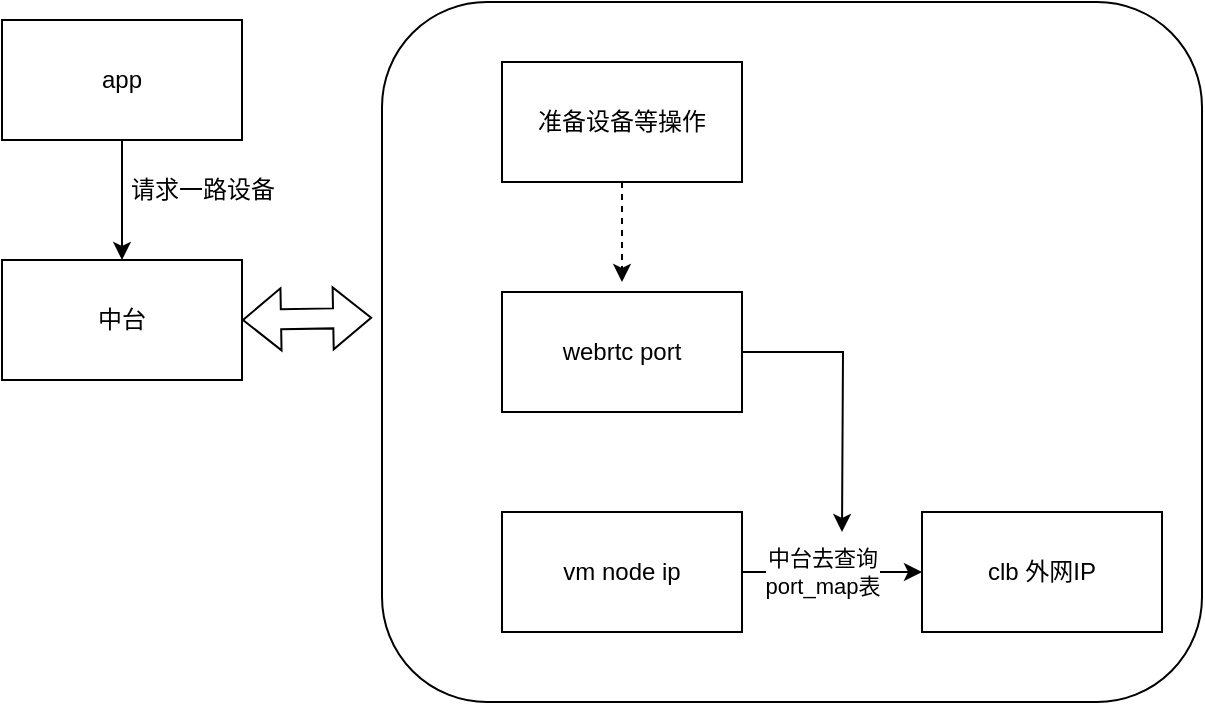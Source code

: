 <mxfile version="21.3.5" type="github" pages="3">
  <diagram name="第 1 页" id="GvSDNNuX9xr9GWxz49e9">
    <mxGraphModel dx="2060" dy="823" grid="1" gridSize="10" guides="1" tooltips="1" connect="1" arrows="1" fold="1" page="1" pageScale="1" pageWidth="827" pageHeight="1169" math="0" shadow="0">
      <root>
        <mxCell id="0" />
        <mxCell id="1" parent="0" />
        <mxCell id="ZDkZZpa1fF7x50sbAL90-14" value="" style="rounded=1;whiteSpace=wrap;html=1;" vertex="1" parent="1">
          <mxGeometry x="-550" y="10" width="410" height="350" as="geometry" />
        </mxCell>
        <mxCell id="ZDkZZpa1fF7x50sbAL90-9" value="" style="edgeStyle=orthogonalEdgeStyle;rounded=0;orthogonalLoop=1;jettySize=auto;html=1;" edge="1" parent="1" source="ZDkZZpa1fF7x50sbAL90-1" target="ZDkZZpa1fF7x50sbAL90-8">
          <mxGeometry relative="1" as="geometry" />
        </mxCell>
        <mxCell id="ZDkZZpa1fF7x50sbAL90-1" value="app" style="rounded=0;whiteSpace=wrap;html=1;" vertex="1" parent="1">
          <mxGeometry x="-740" y="19" width="120" height="60" as="geometry" />
        </mxCell>
        <mxCell id="ZDkZZpa1fF7x50sbAL90-4" style="edgeStyle=orthogonalEdgeStyle;rounded=0;orthogonalLoop=1;jettySize=auto;html=1;entryX=0;entryY=0.5;entryDx=0;entryDy=0;" edge="1" parent="1" source="ZDkZZpa1fF7x50sbAL90-2" target="ZDkZZpa1fF7x50sbAL90-3">
          <mxGeometry relative="1" as="geometry" />
        </mxCell>
        <mxCell id="ZDkZZpa1fF7x50sbAL90-5" value="中台去查询&lt;br&gt;port_map表" style="edgeLabel;html=1;align=center;verticalAlign=middle;resizable=0;points=[];" vertex="1" connectable="0" parent="ZDkZZpa1fF7x50sbAL90-4">
          <mxGeometry x="-0.222" y="1" relative="1" as="geometry">
            <mxPoint x="5" y="1" as="offset" />
          </mxGeometry>
        </mxCell>
        <mxCell id="ZDkZZpa1fF7x50sbAL90-2" value="vm node ip" style="rounded=0;whiteSpace=wrap;html=1;" vertex="1" parent="1">
          <mxGeometry x="-490" y="265" width="120" height="60" as="geometry" />
        </mxCell>
        <mxCell id="ZDkZZpa1fF7x50sbAL90-3" value="clb 外网IP" style="rounded=0;whiteSpace=wrap;html=1;" vertex="1" parent="1">
          <mxGeometry x="-280" y="265" width="120" height="60" as="geometry" />
        </mxCell>
        <mxCell id="ZDkZZpa1fF7x50sbAL90-7" style="edgeStyle=orthogonalEdgeStyle;rounded=0;orthogonalLoop=1;jettySize=auto;html=1;" edge="1" parent="1" source="ZDkZZpa1fF7x50sbAL90-6">
          <mxGeometry relative="1" as="geometry">
            <mxPoint x="-320" y="275" as="targetPoint" />
          </mxGeometry>
        </mxCell>
        <mxCell id="ZDkZZpa1fF7x50sbAL90-6" value="webrtc port" style="rounded=0;whiteSpace=wrap;html=1;" vertex="1" parent="1">
          <mxGeometry x="-490" y="155" width="120" height="60" as="geometry" />
        </mxCell>
        <mxCell id="ZDkZZpa1fF7x50sbAL90-8" value="中台" style="rounded=0;whiteSpace=wrap;html=1;" vertex="1" parent="1">
          <mxGeometry x="-740" y="139" width="120" height="60" as="geometry" />
        </mxCell>
        <mxCell id="ZDkZZpa1fF7x50sbAL90-10" value="请求一路设备" style="text;html=1;align=center;verticalAlign=middle;resizable=0;points=[];autosize=1;strokeColor=none;fillColor=none;" vertex="1" parent="1">
          <mxGeometry x="-690" y="89" width="100" height="30" as="geometry" />
        </mxCell>
        <mxCell id="ZDkZZpa1fF7x50sbAL90-12" style="edgeStyle=orthogonalEdgeStyle;rounded=0;orthogonalLoop=1;jettySize=auto;html=1;dashed=1;" edge="1" parent="1" source="ZDkZZpa1fF7x50sbAL90-11">
          <mxGeometry relative="1" as="geometry">
            <mxPoint x="-430" y="150" as="targetPoint" />
          </mxGeometry>
        </mxCell>
        <mxCell id="ZDkZZpa1fF7x50sbAL90-11" value="准备设备等操作" style="rounded=0;whiteSpace=wrap;html=1;" vertex="1" parent="1">
          <mxGeometry x="-490" y="40" width="120" height="60" as="geometry" />
        </mxCell>
        <mxCell id="ZDkZZpa1fF7x50sbAL90-17" value="" style="shape=flexArrow;endArrow=classic;startArrow=classic;html=1;rounded=0;entryX=-0.012;entryY=0.451;entryDx=0;entryDy=0;entryPerimeter=0;exitX=1;exitY=0.5;exitDx=0;exitDy=0;" edge="1" parent="1" source="ZDkZZpa1fF7x50sbAL90-8" target="ZDkZZpa1fF7x50sbAL90-14">
          <mxGeometry width="100" height="100" relative="1" as="geometry">
            <mxPoint x="-700" y="379" as="sourcePoint" />
            <mxPoint x="-600" y="279" as="targetPoint" />
          </mxGeometry>
        </mxCell>
      </root>
    </mxGraphModel>
  </diagram>
  <diagram id="nwZRCdl27sKwzq_vBjRE" name="第 2 页">
    <mxGraphModel dx="1233" dy="766" grid="1" gridSize="10" guides="1" tooltips="1" connect="1" arrows="1" fold="1" page="1" pageScale="1" pageWidth="827" pageHeight="1169" math="0" shadow="0">
      <root>
        <mxCell id="0" />
        <mxCell id="1" parent="0" />
        <mxCell id="G0klkzphQK-jvvuxHGZd-50" value="kernel" style="rounded=0;whiteSpace=wrap;html=1;align=left;verticalAlign=top;fillColor=#dae8fc;strokeColor=#6c8ebf;" vertex="1" parent="1">
          <mxGeometry x="760" y="230" width="214" height="190" as="geometry" />
        </mxCell>
        <mxCell id="G0klkzphQK-jvvuxHGZd-7" value="Kernel" style="rounded=0;whiteSpace=wrap;html=1;align=left;verticalAlign=middle;fillColor=#dae8fc;strokeColor=#6c8ebf;" vertex="1" parent="1">
          <mxGeometry x="10" y="250" width="210" height="170" as="geometry" />
        </mxCell>
        <mxCell id="G0klkzphQK-jvvuxHGZd-3" value="Qemu" style="rounded=0;whiteSpace=wrap;html=1;align=left;verticalAlign=middle;fillColor=#fff2cc;strokeColor=#d6b656;" vertex="1" parent="1">
          <mxGeometry x="40" y="190" width="150" height="80" as="geometry" />
        </mxCell>
        <mxCell id="O4jMVc4SnExAA5DdxaGG-5" value="Guest" style="rounded=0;whiteSpace=wrap;html=1;align=left;verticalAlign=middle;fillColor=#d5e8d4;strokeColor=#82b366;" vertex="1" parent="1">
          <mxGeometry x="40" y="110" width="150" height="80" as="geometry" />
        </mxCell>
        <mxCell id="G0klkzphQK-jvvuxHGZd-1" value="virtio front end" style="rounded=0;whiteSpace=wrap;html=1;fillColor=#f8cecc;strokeColor=#b85450;" vertex="1" parent="1">
          <mxGeometry x="70" y="160" width="120" height="30" as="geometry" />
        </mxCell>
        <mxCell id="G0klkzphQK-jvvuxHGZd-2" value="virtio back end" style="rounded=0;whiteSpace=wrap;html=1;fillColor=#e1d5e7;strokeColor=#9673a6;" vertex="1" parent="1">
          <mxGeometry x="70" y="190" width="120" height="30" as="geometry" />
        </mxCell>
        <mxCell id="G0klkzphQK-jvvuxHGZd-4" value="TAP" style="rounded=0;whiteSpace=wrap;html=1;fillColor=#60a917;strokeColor=#2D7600;fontColor=#ffffff;" vertex="1" parent="1">
          <mxGeometry x="90" y="260" width="80" height="35" as="geometry" />
        </mxCell>
        <mxCell id="G0klkzphQK-jvvuxHGZd-5" value="bridge" style="rounded=0;whiteSpace=wrap;html=1;fillColor=#60a917;strokeColor=#2D7600;fontColor=#ffffff;" vertex="1" parent="1">
          <mxGeometry x="90" y="330" width="80" height="35" as="geometry" />
        </mxCell>
        <mxCell id="G0klkzphQK-jvvuxHGZd-6" value="pNic" style="rounded=0;whiteSpace=wrap;html=1;fillColor=#6baad8;strokeColor=#006EAF;fontColor=#ffffff;" vertex="1" parent="1">
          <mxGeometry x="90" y="400" width="80" height="35" as="geometry" />
        </mxCell>
        <mxCell id="G0klkzphQK-jvvuxHGZd-9" value="Virtio" style="text;html=1;strokeColor=none;fillColor=none;align=center;verticalAlign=middle;whiteSpace=wrap;rounded=0;" vertex="1" parent="1">
          <mxGeometry x="80" y="80" width="60" height="30" as="geometry" />
        </mxCell>
        <mxCell id="G0klkzphQK-jvvuxHGZd-10" value="Kernel" style="rounded=0;whiteSpace=wrap;html=1;align=left;verticalAlign=middle;fillColor=#dae8fc;strokeColor=#6c8ebf;" vertex="1" parent="1">
          <mxGeometry x="260" y="250" width="210" height="170" as="geometry" />
        </mxCell>
        <mxCell id="G0klkzphQK-jvvuxHGZd-11" value="Qemu" style="rounded=0;whiteSpace=wrap;html=1;align=left;verticalAlign=middle;fillColor=#fff2cc;strokeColor=#d6b656;" vertex="1" parent="1">
          <mxGeometry x="290" y="190" width="150" height="70" as="geometry" />
        </mxCell>
        <mxCell id="G0klkzphQK-jvvuxHGZd-12" value="Guest" style="rounded=0;whiteSpace=wrap;html=1;align=left;verticalAlign=middle;fillColor=#d5e8d4;strokeColor=#82b366;" vertex="1" parent="1">
          <mxGeometry x="290" y="110" width="150" height="80" as="geometry" />
        </mxCell>
        <mxCell id="G0klkzphQK-jvvuxHGZd-14" value="DMA" style="rounded=0;whiteSpace=wrap;html=1;fillColor=#e1d5e7;strokeColor=#9673a6;" vertex="1" parent="1">
          <mxGeometry x="356" y="207" width="70" height="30" as="geometry" />
        </mxCell>
        <mxCell id="G0klkzphQK-jvvuxHGZd-16" value="vhost-net" style="rounded=0;whiteSpace=wrap;html=1;fillColor=#60a917;strokeColor=#2D7600;fontColor=#ffffff;" vertex="1" parent="1">
          <mxGeometry x="350" y="295" width="80" height="35" as="geometry" />
        </mxCell>
        <mxCell id="G0klkzphQK-jvvuxHGZd-17" value="TAP" style="rounded=0;whiteSpace=wrap;html=1;fillColor=#60a917;strokeColor=#2D7600;fontColor=#ffffff;" vertex="1" parent="1">
          <mxGeometry x="350" y="340" width="80" height="35" as="geometry" />
        </mxCell>
        <mxCell id="G0klkzphQK-jvvuxHGZd-18" value="Vhost-net" style="text;html=1;strokeColor=none;fillColor=none;align=center;verticalAlign=middle;whiteSpace=wrap;rounded=0;" vertex="1" parent="1">
          <mxGeometry x="330" y="80" width="60" height="30" as="geometry" />
        </mxCell>
        <mxCell id="G0klkzphQK-jvvuxHGZd-19" value="virtio front end" style="rounded=0;whiteSpace=wrap;html=1;fillColor=#f8cecc;strokeColor=#b85450;" vertex="1" parent="1">
          <mxGeometry x="320" y="160" width="120" height="30" as="geometry" />
        </mxCell>
        <mxCell id="G0klkzphQK-jvvuxHGZd-20" value="bridge" style="rounded=0;whiteSpace=wrap;html=1;fillColor=#60a917;strokeColor=#2D7600;fontColor=#ffffff;" vertex="1" parent="1">
          <mxGeometry x="270" y="350" width="70" height="30" as="geometry" />
        </mxCell>
        <mxCell id="G0klkzphQK-jvvuxHGZd-21" value="pNic" style="rounded=0;whiteSpace=wrap;html=1;fillColor=#6baad8;strokeColor=#006EAF;fontColor=#ffffff;" vertex="1" parent="1">
          <mxGeometry x="267" y="400" width="80" height="35" as="geometry" />
        </mxCell>
        <mxCell id="G0klkzphQK-jvvuxHGZd-22" value="" style="endArrow=none;html=1;rounded=0;entryX=0.5;entryY=1;entryDx=0;entryDy=0;exitX=0.5;exitY=0;exitDx=0;exitDy=0;" edge="1" parent="1" source="G0klkzphQK-jvvuxHGZd-4" target="G0klkzphQK-jvvuxHGZd-2">
          <mxGeometry width="50" height="50" relative="1" as="geometry">
            <mxPoint x="-130" y="230" as="sourcePoint" />
            <mxPoint x="-80" y="180" as="targetPoint" />
          </mxGeometry>
        </mxCell>
        <mxCell id="G0klkzphQK-jvvuxHGZd-23" value="" style="endArrow=none;html=1;rounded=0;entryX=0.5;entryY=1;entryDx=0;entryDy=0;" edge="1" parent="1" source="G0klkzphQK-jvvuxHGZd-5" target="G0klkzphQK-jvvuxHGZd-4">
          <mxGeometry width="50" height="50" relative="1" as="geometry">
            <mxPoint x="260" y="190" as="sourcePoint" />
            <mxPoint x="310" y="140" as="targetPoint" />
          </mxGeometry>
        </mxCell>
        <mxCell id="G0klkzphQK-jvvuxHGZd-24" value="" style="endArrow=none;html=1;rounded=0;entryX=0.5;entryY=1;entryDx=0;entryDy=0;" edge="1" parent="1" source="G0klkzphQK-jvvuxHGZd-6" target="G0klkzphQK-jvvuxHGZd-5">
          <mxGeometry width="50" height="50" relative="1" as="geometry">
            <mxPoint x="-60" y="410" as="sourcePoint" />
            <mxPoint x="-10" y="360" as="targetPoint" />
          </mxGeometry>
        </mxCell>
        <mxCell id="G0klkzphQK-jvvuxHGZd-25" value="" style="endArrow=none;html=1;rounded=0;entryX=0.6;entryY=1;entryDx=0;entryDy=0;entryPerimeter=0;" edge="1" parent="1" source="G0klkzphQK-jvvuxHGZd-14" target="G0klkzphQK-jvvuxHGZd-19">
          <mxGeometry width="50" height="50" relative="1" as="geometry">
            <mxPoint x="350" y="240" as="sourcePoint" />
            <mxPoint x="400" y="190" as="targetPoint" />
          </mxGeometry>
        </mxCell>
        <mxCell id="G0klkzphQK-jvvuxHGZd-26" value="" style="endArrow=none;html=1;rounded=0;entryX=0.5;entryY=1;entryDx=0;entryDy=0;" edge="1" parent="1" source="G0klkzphQK-jvvuxHGZd-16" target="G0klkzphQK-jvvuxHGZd-14">
          <mxGeometry width="50" height="50" relative="1" as="geometry">
            <mxPoint x="540" y="230" as="sourcePoint" />
            <mxPoint x="590" y="180" as="targetPoint" />
          </mxGeometry>
        </mxCell>
        <mxCell id="G0klkzphQK-jvvuxHGZd-15" value="Virt-queue" style="rounded=0;whiteSpace=wrap;html=1;fillColor=#fff2cc;strokeColor=#d6b656;" vertex="1" parent="1">
          <mxGeometry x="374" y="270" width="80" height="15" as="geometry" />
        </mxCell>
        <mxCell id="G0klkzphQK-jvvuxHGZd-27" value="" style="endArrow=none;html=1;rounded=0;entryX=0.5;entryY=1;entryDx=0;entryDy=0;exitX=0.5;exitY=0;exitDx=0;exitDy=0;" edge="1" parent="1" source="G0klkzphQK-jvvuxHGZd-17" target="G0klkzphQK-jvvuxHGZd-16">
          <mxGeometry width="50" height="50" relative="1" as="geometry">
            <mxPoint x="250" y="420" as="sourcePoint" />
            <mxPoint x="300" y="370" as="targetPoint" />
          </mxGeometry>
        </mxCell>
        <mxCell id="G0klkzphQK-jvvuxHGZd-28" value="" style="endArrow=none;html=1;rounded=0;entryX=0;entryY=0.5;entryDx=0;entryDy=0;exitX=1;exitY=0.25;exitDx=0;exitDy=0;" edge="1" parent="1" source="G0klkzphQK-jvvuxHGZd-20" target="G0klkzphQK-jvvuxHGZd-17">
          <mxGeometry width="50" height="50" relative="1" as="geometry">
            <mxPoint x="390" y="520" as="sourcePoint" />
            <mxPoint x="440" y="470" as="targetPoint" />
          </mxGeometry>
        </mxCell>
        <mxCell id="G0klkzphQK-jvvuxHGZd-29" value="" style="endArrow=none;html=1;rounded=0;exitX=0.5;exitY=0;exitDx=0;exitDy=0;" edge="1" parent="1" source="G0klkzphQK-jvvuxHGZd-21" target="G0klkzphQK-jvvuxHGZd-20">
          <mxGeometry width="50" height="50" relative="1" as="geometry">
            <mxPoint x="310" y="400" as="sourcePoint" />
            <mxPoint x="400" y="530" as="targetPoint" />
          </mxGeometry>
        </mxCell>
        <mxCell id="G0klkzphQK-jvvuxHGZd-30" value="Guest" style="rounded=0;whiteSpace=wrap;html=1;fillColor=#d5e8d4;strokeColor=#82b366;" vertex="1" parent="1">
          <mxGeometry x="536" y="110" width="90" height="60" as="geometry" />
        </mxCell>
        <mxCell id="G0klkzphQK-jvvuxHGZd-31" value="Guest" style="rounded=0;whiteSpace=wrap;html=1;fillColor=#d5e8d4;strokeColor=#82b366;" vertex="1" parent="1">
          <mxGeometry x="626" y="110" width="90" height="60" as="geometry" />
        </mxCell>
        <mxCell id="G0klkzphQK-jvvuxHGZd-32" value="Qemu" style="rounded=0;whiteSpace=wrap;html=1;fillColor=#fff2cc;strokeColor=#d6b656;" vertex="1" parent="1">
          <mxGeometry x="536" y="170" width="90" height="60" as="geometry" />
        </mxCell>
        <mxCell id="G0klkzphQK-jvvuxHGZd-33" value="Qemu" style="rounded=0;whiteSpace=wrap;html=1;fillColor=#fff2cc;strokeColor=#d6b656;" vertex="1" parent="1">
          <mxGeometry x="626" y="170" width="90" height="60" as="geometry" />
        </mxCell>
        <mxCell id="G0klkzphQK-jvvuxHGZd-34" value="kernel" style="rounded=0;whiteSpace=wrap;html=1;align=left;verticalAlign=top;fillColor=#dae8fc;strokeColor=#6c8ebf;" vertex="1" parent="1">
          <mxGeometry x="502" y="230" width="214" height="190" as="geometry" />
        </mxCell>
        <mxCell id="G0klkzphQK-jvvuxHGZd-35" value="I/O MMU" style="rounded=0;whiteSpace=wrap;html=1;fillColor=#fff2cc;strokeColor=#d6b656;" vertex="1" parent="1">
          <mxGeometry x="570" y="285" width="120" height="60" as="geometry" />
        </mxCell>
        <mxCell id="G0klkzphQK-jvvuxHGZd-36" value="pNic" style="rounded=0;whiteSpace=wrap;html=1;fillColor=#6baad8;strokeColor=#006EAF;fontColor=#ffffff;" vertex="1" parent="1">
          <mxGeometry x="546" y="400" width="80" height="35" as="geometry" />
        </mxCell>
        <mxCell id="G0klkzphQK-jvvuxHGZd-37" value="pNic" style="rounded=0;whiteSpace=wrap;html=1;fillColor=#6baad8;strokeColor=#006EAF;fontColor=#ffffff;" vertex="1" parent="1">
          <mxGeometry x="631" y="400" width="80" height="35" as="geometry" />
        </mxCell>
        <mxCell id="G0klkzphQK-jvvuxHGZd-38" value="" style="endArrow=classic;startArrow=classic;html=1;rounded=0;entryX=0.5;entryY=1;entryDx=0;entryDy=0;exitX=0.167;exitY=0.033;exitDx=0;exitDy=0;exitPerimeter=0;dashed=1;" edge="1" parent="1" source="G0klkzphQK-jvvuxHGZd-35" target="G0klkzphQK-jvvuxHGZd-39">
          <mxGeometry width="50" height="50" relative="1" as="geometry">
            <mxPoint x="360" y="650" as="sourcePoint" />
            <mxPoint x="460" y="620" as="targetPoint" />
          </mxGeometry>
        </mxCell>
        <mxCell id="G0klkzphQK-jvvuxHGZd-39" value="vNic" style="rounded=0;whiteSpace=wrap;html=1;fillColor=#60a917;strokeColor=#2D7600;fontColor=#ffffff;" vertex="1" parent="1">
          <mxGeometry x="561" y="150" width="59" height="30" as="geometry" />
        </mxCell>
        <mxCell id="G0klkzphQK-jvvuxHGZd-40" value="vNic" style="rounded=0;whiteSpace=wrap;html=1;fillColor=#60a917;strokeColor=#2D7600;fontColor=#ffffff;" vertex="1" parent="1">
          <mxGeometry x="650" y="150" width="59" height="30" as="geometry" />
        </mxCell>
        <mxCell id="G0klkzphQK-jvvuxHGZd-41" value="" style="endArrow=classic;startArrow=classic;html=1;rounded=0;entryX=0.5;entryY=1;entryDx=0;entryDy=0;exitX=0.167;exitY=0.033;exitDx=0;exitDy=0;exitPerimeter=0;dashed=1;" edge="1" parent="1">
          <mxGeometry width="50" height="50" relative="1" as="geometry">
            <mxPoint x="670.5" y="287" as="sourcePoint" />
            <mxPoint x="671.5" y="180" as="targetPoint" />
          </mxGeometry>
        </mxCell>
        <mxCell id="G0klkzphQK-jvvuxHGZd-42" value="" style="endArrow=none;html=1;rounded=0;exitX=0.5;exitY=0;exitDx=0;exitDy=0;entryX=0.125;entryY=0.983;entryDx=0;entryDy=0;entryPerimeter=0;" edge="1" parent="1">
          <mxGeometry width="50" height="50" relative="1" as="geometry">
            <mxPoint x="589" y="400" as="sourcePoint" />
            <mxPoint x="588" y="343.98" as="targetPoint" />
          </mxGeometry>
        </mxCell>
        <mxCell id="G0klkzphQK-jvvuxHGZd-43" value="" style="endArrow=none;html=1;rounded=0;exitX=0.5;exitY=0;exitDx=0;exitDy=0;entryX=0.125;entryY=0.983;entryDx=0;entryDy=0;entryPerimeter=0;" edge="1" parent="1">
          <mxGeometry width="50" height="50" relative="1" as="geometry">
            <mxPoint x="671.5" y="400" as="sourcePoint" />
            <mxPoint x="670.5" y="344" as="targetPoint" />
          </mxGeometry>
        </mxCell>
        <mxCell id="G0klkzphQK-jvvuxHGZd-44" value="PCI Pass-through" style="text;html=1;strokeColor=none;fillColor=none;align=center;verticalAlign=middle;whiteSpace=wrap;rounded=0;" vertex="1" parent="1">
          <mxGeometry x="561" y="80" width="121" height="30" as="geometry" />
        </mxCell>
        <mxCell id="G0klkzphQK-jvvuxHGZd-46" value="Guest" style="rounded=0;whiteSpace=wrap;html=1;fillColor=#d5e8d4;strokeColor=#82b366;" vertex="1" parent="1">
          <mxGeometry x="794" y="110" width="90" height="60" as="geometry" />
        </mxCell>
        <mxCell id="G0klkzphQK-jvvuxHGZd-47" value="Guest" style="rounded=0;whiteSpace=wrap;html=1;fillColor=#d5e8d4;strokeColor=#82b366;" vertex="1" parent="1">
          <mxGeometry x="884" y="110" width="90" height="60" as="geometry" />
        </mxCell>
        <mxCell id="G0klkzphQK-jvvuxHGZd-48" value="Qemu" style="rounded=0;whiteSpace=wrap;html=1;fillColor=#fff2cc;strokeColor=#d6b656;" vertex="1" parent="1">
          <mxGeometry x="794" y="170" width="90" height="60" as="geometry" />
        </mxCell>
        <mxCell id="G0klkzphQK-jvvuxHGZd-49" value="Qemu" style="rounded=0;whiteSpace=wrap;html=1;fillColor=#fff2cc;strokeColor=#d6b656;" vertex="1" parent="1">
          <mxGeometry x="884" y="170" width="90" height="60" as="geometry" />
        </mxCell>
        <mxCell id="G0klkzphQK-jvvuxHGZd-68" value="Pnic" style="rounded=0;whiteSpace=wrap;html=1;align=left;horizontal=1;verticalAlign=top;fillColor=#6baad8;strokeColor=#006EAF;fontColor=#ffffff;" vertex="1" parent="1">
          <mxGeometry x="767" y="257.5" width="203" height="182.5" as="geometry" />
        </mxCell>
        <mxCell id="G0klkzphQK-jvvuxHGZd-52" value="VF" style="rounded=0;whiteSpace=wrap;html=1;fillColor=#60a917;strokeColor=#2D7600;fontColor=#ffffff;" vertex="1" parent="1">
          <mxGeometry x="802" y="285" width="80" height="35" as="geometry" />
        </mxCell>
        <mxCell id="G0klkzphQK-jvvuxHGZd-53" value="VF" style="rounded=0;whiteSpace=wrap;html=1;fillColor=#60a917;strokeColor=#2D7600;fontColor=#ffffff;" vertex="1" parent="1">
          <mxGeometry x="887" y="285" width="80" height="35" as="geometry" />
        </mxCell>
        <mxCell id="G0klkzphQK-jvvuxHGZd-54" value="" style="endArrow=classic;startArrow=classic;html=1;rounded=0;entryX=0.5;entryY=1;entryDx=0;entryDy=0;exitX=0.167;exitY=0.033;exitDx=0;exitDy=0;exitPerimeter=0;dashed=1;" edge="1" parent="1" target="G0klkzphQK-jvvuxHGZd-55">
          <mxGeometry width="50" height="50" relative="1" as="geometry">
            <mxPoint x="848.04" y="286.98" as="sourcePoint" />
            <mxPoint x="718" y="620" as="targetPoint" />
          </mxGeometry>
        </mxCell>
        <mxCell id="G0klkzphQK-jvvuxHGZd-55" value="vNic" style="rounded=0;whiteSpace=wrap;html=1;fillColor=#60a917;fontColor=#ffffff;strokeColor=#2D7600;" vertex="1" parent="1">
          <mxGeometry x="819" y="150" width="59" height="30" as="geometry" />
        </mxCell>
        <mxCell id="G0klkzphQK-jvvuxHGZd-56" value="vNic" style="rounded=0;whiteSpace=wrap;html=1;fillColor=#60a917;fontColor=#ffffff;strokeColor=#2D7600;" vertex="1" parent="1">
          <mxGeometry x="908" y="150" width="59" height="30" as="geometry" />
        </mxCell>
        <mxCell id="G0klkzphQK-jvvuxHGZd-57" value="" style="endArrow=classic;startArrow=classic;html=1;rounded=0;entryX=0.5;entryY=1;entryDx=0;entryDy=0;exitX=0.167;exitY=0.033;exitDx=0;exitDy=0;exitPerimeter=0;dashed=1;" edge="1" parent="1">
          <mxGeometry width="50" height="50" relative="1" as="geometry">
            <mxPoint x="928.5" y="287" as="sourcePoint" />
            <mxPoint x="929.5" y="180" as="targetPoint" />
          </mxGeometry>
        </mxCell>
        <mxCell id="G0klkzphQK-jvvuxHGZd-60" value="SR-IOV" style="text;html=1;strokeColor=none;fillColor=none;align=center;verticalAlign=middle;whiteSpace=wrap;rounded=0;" vertex="1" parent="1">
          <mxGeometry x="819" y="80" width="121" height="30" as="geometry" />
        </mxCell>
        <mxCell id="G0klkzphQK-jvvuxHGZd-61" value="" style="rounded=0;whiteSpace=wrap;html=1;fillColor=#60a917;fontColor=#ffffff;strokeColor=#2D7600;" vertex="1" parent="1">
          <mxGeometry x="855" y="400" width="80" height="35" as="geometry" />
        </mxCell>
        <mxCell id="G0klkzphQK-jvvuxHGZd-62" value="PF" style="rounded=0;whiteSpace=wrap;html=1;align=left;fillColor=#fff2cc;strokeColor=#d6b656;" vertex="1" parent="1">
          <mxGeometry x="801" y="317.5" width="168" height="62.5" as="geometry" />
        </mxCell>
        <mxCell id="G0klkzphQK-jvvuxHGZd-63" value="Bridge" style="rounded=0;whiteSpace=wrap;html=1;fillColor=#60a917;strokeColor=#2D7600;fontColor=#ffffff;" vertex="1" parent="1">
          <mxGeometry x="851" y="335" width="89" height="30" as="geometry" />
        </mxCell>
        <mxCell id="G0klkzphQK-jvvuxHGZd-64" value="PCI PASSTHROUGH" style="rounded=0;whiteSpace=wrap;html=1;horizontal=0;fillColor=#fff2cc;strokeColor=#d6b656;" vertex="1" parent="1">
          <mxGeometry x="772" y="285" width="29" height="140" as="geometry" />
        </mxCell>
        <mxCell id="G0klkzphQK-jvvuxHGZd-65" value="" style="endArrow=none;html=1;rounded=0;entryX=0.75;entryY=0;entryDx=0;entryDy=0;exitX=0.5;exitY=0;exitDx=0;exitDy=0;" edge="1" parent="1" source="G0klkzphQK-jvvuxHGZd-63" target="G0klkzphQK-jvvuxHGZd-62">
          <mxGeometry width="50" height="50" relative="1" as="geometry">
            <mxPoint x="740" y="490" as="sourcePoint" />
            <mxPoint x="790" y="440" as="targetPoint" />
          </mxGeometry>
        </mxCell>
        <mxCell id="G0klkzphQK-jvvuxHGZd-66" value="" style="endArrow=none;html=1;rounded=0;exitX=0.438;exitY=-0.033;exitDx=0;exitDy=0;exitPerimeter=0;entryX=0.298;entryY=0.024;entryDx=0;entryDy=0;entryPerimeter=0;" edge="1" parent="1" source="G0klkzphQK-jvvuxHGZd-63" target="G0klkzphQK-jvvuxHGZd-62">
          <mxGeometry width="50" height="50" relative="1" as="geometry">
            <mxPoint x="760" y="550" as="sourcePoint" />
            <mxPoint x="810" y="500" as="targetPoint" />
          </mxGeometry>
        </mxCell>
        <mxCell id="G0klkzphQK-jvvuxHGZd-67" value="" style="endArrow=none;html=1;rounded=0;entryX=0.5;entryY=1;entryDx=0;entryDy=0;exitX=0.5;exitY=0;exitDx=0;exitDy=0;" edge="1" parent="1" source="G0klkzphQK-jvvuxHGZd-61" target="G0klkzphQK-jvvuxHGZd-63">
          <mxGeometry width="50" height="50" relative="1" as="geometry">
            <mxPoint x="890" y="400" as="sourcePoint" />
            <mxPoint x="890" y="540" as="targetPoint" />
          </mxGeometry>
        </mxCell>
        <UserObject label="https://www.sohu.com/a/215167756_733939" link="https://www.sohu.com/a/215167756_733939" id="G0klkzphQK-jvvuxHGZd-70">
          <mxCell style="text;whiteSpace=wrap;html=1;" vertex="1" parent="1">
            <mxGeometry x="50" y="590" width="370" height="40" as="geometry" />
          </mxCell>
        </UserObject>
      </root>
    </mxGraphModel>
  </diagram>
  <diagram id="Drv2KskKZVoRLaLQW5sb" name="第 3 页">
    <mxGraphModel dx="1233" dy="766" grid="1" gridSize="10" guides="1" tooltips="1" connect="1" arrows="1" fold="1" page="1" pageScale="1" pageWidth="827" pageHeight="1169" math="0" shadow="0">
      <root>
        <mxCell id="0" />
        <mxCell id="1" parent="0" />
        <mxCell id="N8kMXbtn4G4cC97Ssz7X-2" value="Performance Evaluation of OVS and Linux Bridge for NFV" style="text;whiteSpace=wrap;html=1;" vertex="1" parent="1">
          <mxGeometry x="170" y="90" width="340" height="40" as="geometry" />
        </mxCell>
      </root>
    </mxGraphModel>
  </diagram>
</mxfile>
